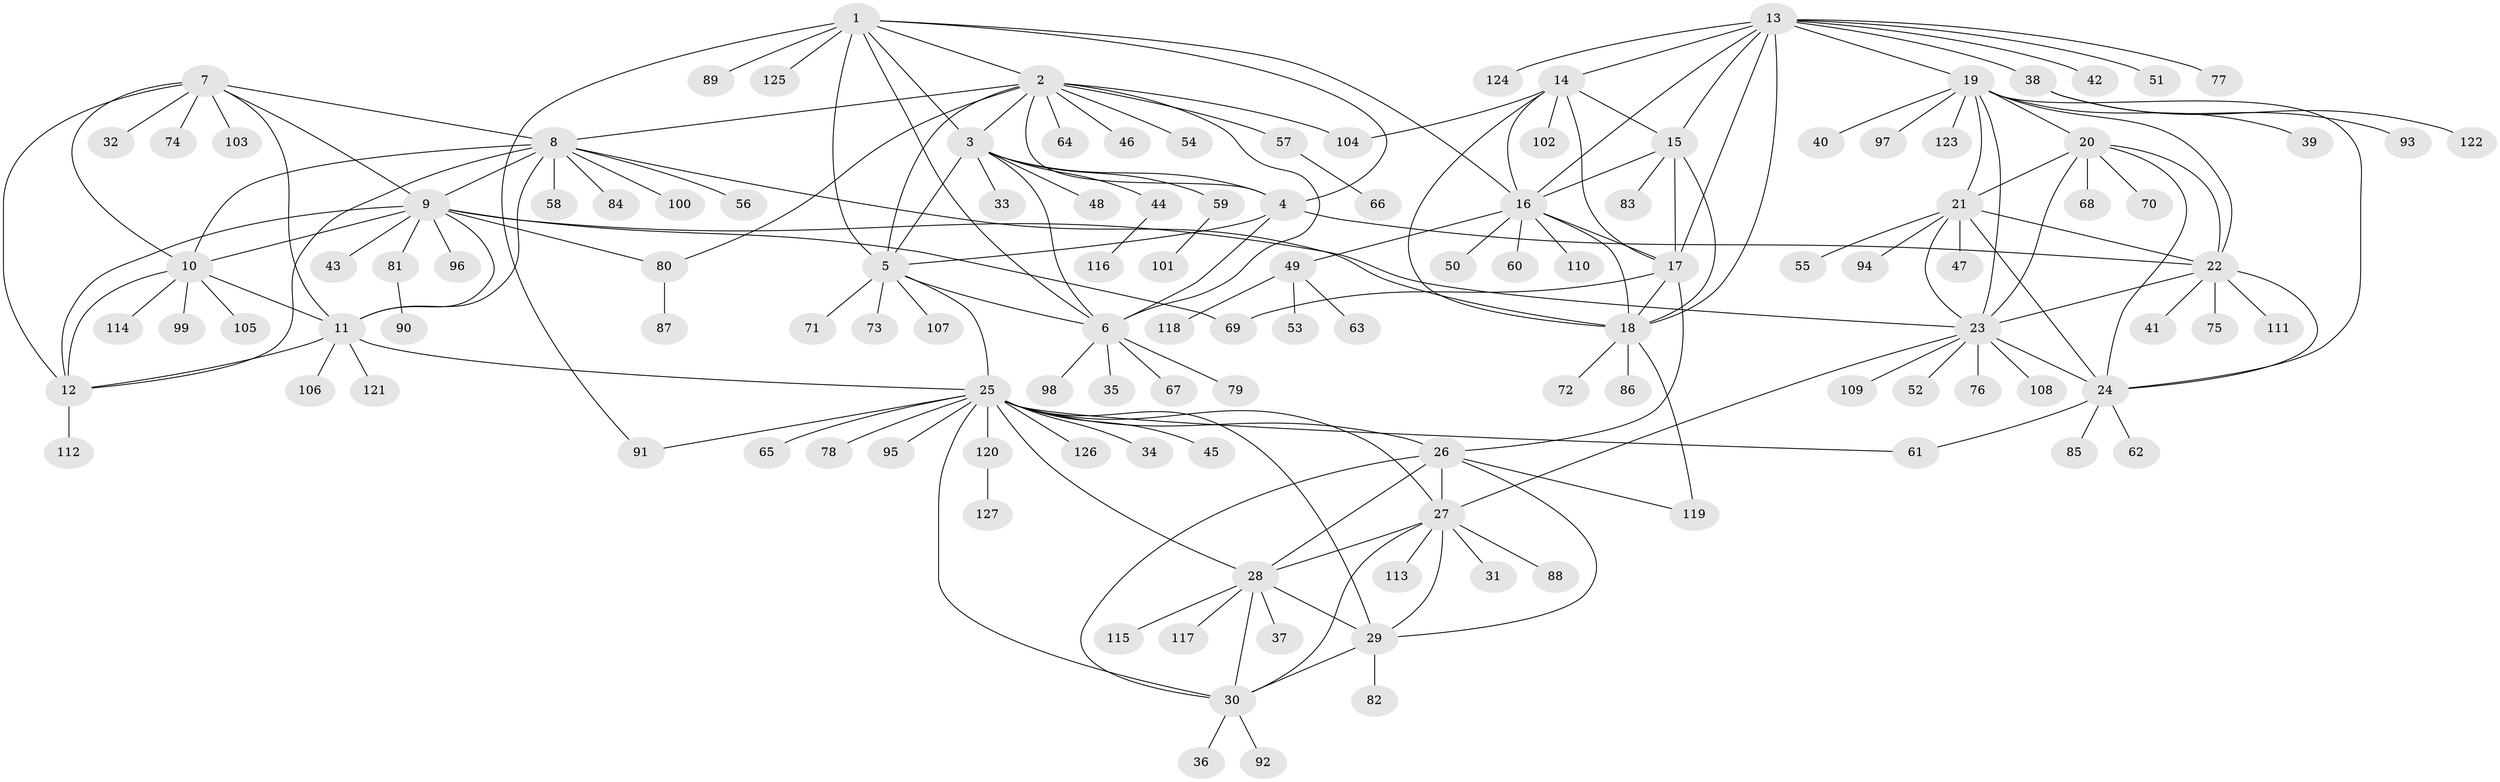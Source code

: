 // Generated by graph-tools (version 1.1) at 2025/50/03/09/25 03:50:33]
// undirected, 127 vertices, 188 edges
graph export_dot {
graph [start="1"]
  node [color=gray90,style=filled];
  1;
  2;
  3;
  4;
  5;
  6;
  7;
  8;
  9;
  10;
  11;
  12;
  13;
  14;
  15;
  16;
  17;
  18;
  19;
  20;
  21;
  22;
  23;
  24;
  25;
  26;
  27;
  28;
  29;
  30;
  31;
  32;
  33;
  34;
  35;
  36;
  37;
  38;
  39;
  40;
  41;
  42;
  43;
  44;
  45;
  46;
  47;
  48;
  49;
  50;
  51;
  52;
  53;
  54;
  55;
  56;
  57;
  58;
  59;
  60;
  61;
  62;
  63;
  64;
  65;
  66;
  67;
  68;
  69;
  70;
  71;
  72;
  73;
  74;
  75;
  76;
  77;
  78;
  79;
  80;
  81;
  82;
  83;
  84;
  85;
  86;
  87;
  88;
  89;
  90;
  91;
  92;
  93;
  94;
  95;
  96;
  97;
  98;
  99;
  100;
  101;
  102;
  103;
  104;
  105;
  106;
  107;
  108;
  109;
  110;
  111;
  112;
  113;
  114;
  115;
  116;
  117;
  118;
  119;
  120;
  121;
  122;
  123;
  124;
  125;
  126;
  127;
  1 -- 2;
  1 -- 3;
  1 -- 4;
  1 -- 5;
  1 -- 6;
  1 -- 16;
  1 -- 89;
  1 -- 91;
  1 -- 125;
  2 -- 3;
  2 -- 4;
  2 -- 5;
  2 -- 6;
  2 -- 8;
  2 -- 46;
  2 -- 54;
  2 -- 57;
  2 -- 64;
  2 -- 80;
  2 -- 104;
  3 -- 4;
  3 -- 5;
  3 -- 6;
  3 -- 33;
  3 -- 44;
  3 -- 48;
  3 -- 59;
  4 -- 5;
  4 -- 6;
  4 -- 22;
  5 -- 6;
  5 -- 25;
  5 -- 71;
  5 -- 73;
  5 -- 107;
  6 -- 35;
  6 -- 67;
  6 -- 79;
  6 -- 98;
  7 -- 8;
  7 -- 9;
  7 -- 10;
  7 -- 11;
  7 -- 12;
  7 -- 32;
  7 -- 74;
  7 -- 103;
  8 -- 9;
  8 -- 10;
  8 -- 11;
  8 -- 12;
  8 -- 18;
  8 -- 56;
  8 -- 58;
  8 -- 84;
  8 -- 100;
  9 -- 10;
  9 -- 11;
  9 -- 12;
  9 -- 23;
  9 -- 43;
  9 -- 69;
  9 -- 80;
  9 -- 81;
  9 -- 96;
  10 -- 11;
  10 -- 12;
  10 -- 99;
  10 -- 105;
  10 -- 114;
  11 -- 12;
  11 -- 25;
  11 -- 106;
  11 -- 121;
  12 -- 112;
  13 -- 14;
  13 -- 15;
  13 -- 16;
  13 -- 17;
  13 -- 18;
  13 -- 19;
  13 -- 38;
  13 -- 42;
  13 -- 51;
  13 -- 77;
  13 -- 124;
  14 -- 15;
  14 -- 16;
  14 -- 17;
  14 -- 18;
  14 -- 102;
  14 -- 104;
  15 -- 16;
  15 -- 17;
  15 -- 18;
  15 -- 83;
  16 -- 17;
  16 -- 18;
  16 -- 49;
  16 -- 50;
  16 -- 60;
  16 -- 110;
  17 -- 18;
  17 -- 26;
  17 -- 69;
  18 -- 72;
  18 -- 86;
  18 -- 119;
  19 -- 20;
  19 -- 21;
  19 -- 22;
  19 -- 23;
  19 -- 24;
  19 -- 39;
  19 -- 40;
  19 -- 97;
  19 -- 123;
  20 -- 21;
  20 -- 22;
  20 -- 23;
  20 -- 24;
  20 -- 68;
  20 -- 70;
  21 -- 22;
  21 -- 23;
  21 -- 24;
  21 -- 47;
  21 -- 55;
  21 -- 94;
  22 -- 23;
  22 -- 24;
  22 -- 41;
  22 -- 75;
  22 -- 111;
  23 -- 24;
  23 -- 27;
  23 -- 52;
  23 -- 76;
  23 -- 108;
  23 -- 109;
  24 -- 61;
  24 -- 62;
  24 -- 85;
  25 -- 26;
  25 -- 27;
  25 -- 28;
  25 -- 29;
  25 -- 30;
  25 -- 34;
  25 -- 45;
  25 -- 61;
  25 -- 65;
  25 -- 78;
  25 -- 91;
  25 -- 95;
  25 -- 120;
  25 -- 126;
  26 -- 27;
  26 -- 28;
  26 -- 29;
  26 -- 30;
  26 -- 119;
  27 -- 28;
  27 -- 29;
  27 -- 30;
  27 -- 31;
  27 -- 88;
  27 -- 113;
  28 -- 29;
  28 -- 30;
  28 -- 37;
  28 -- 115;
  28 -- 117;
  29 -- 30;
  29 -- 82;
  30 -- 36;
  30 -- 92;
  38 -- 93;
  38 -- 122;
  44 -- 116;
  49 -- 53;
  49 -- 63;
  49 -- 118;
  57 -- 66;
  59 -- 101;
  80 -- 87;
  81 -- 90;
  120 -- 127;
}

